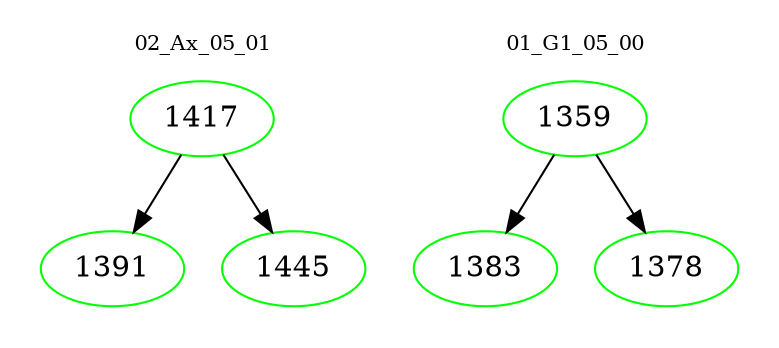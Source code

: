 digraph{
subgraph cluster_0 {
color = white
label = "02_Ax_05_01";
fontsize=10;
T0_1417 [label="1417", color="green"]
T0_1417 -> T0_1391 [color="black"]
T0_1391 [label="1391", color="green"]
T0_1417 -> T0_1445 [color="black"]
T0_1445 [label="1445", color="green"]
}
subgraph cluster_1 {
color = white
label = "01_G1_05_00";
fontsize=10;
T1_1359 [label="1359", color="green"]
T1_1359 -> T1_1383 [color="black"]
T1_1383 [label="1383", color="green"]
T1_1359 -> T1_1378 [color="black"]
T1_1378 [label="1378", color="green"]
}
}
